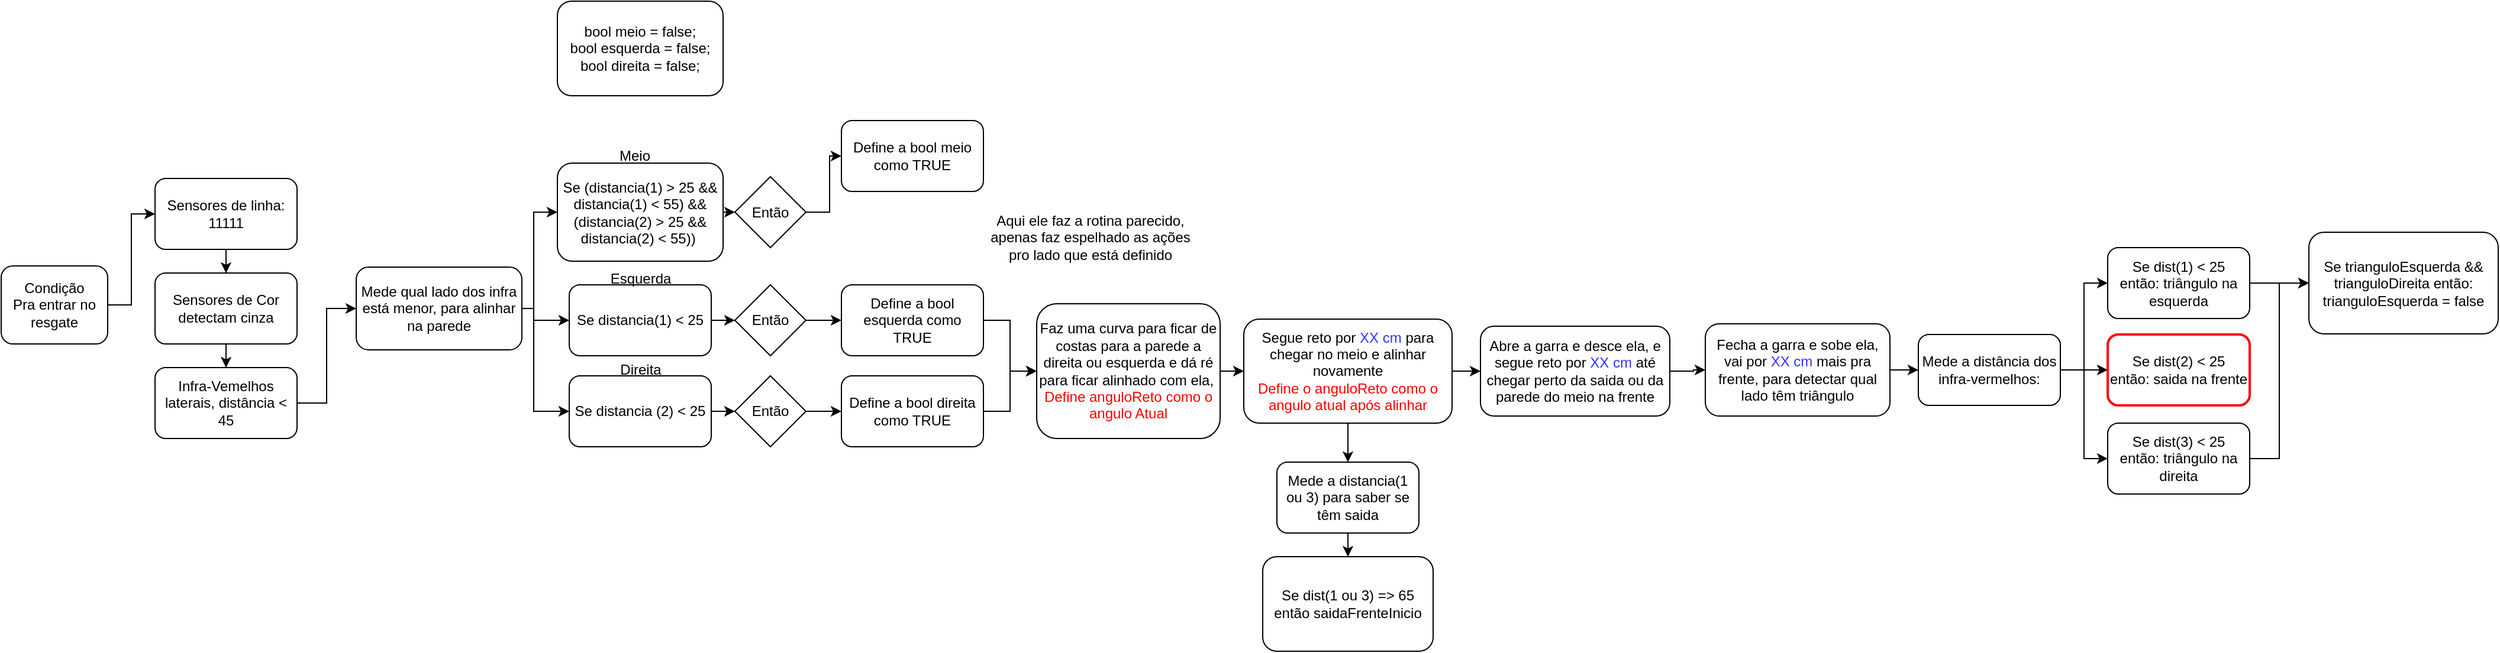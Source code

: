 <mxfile version="28.0.7">
  <diagram name="Página-1" id="JhZTsb_DySSi7lP2PZhg">
    <mxGraphModel dx="1188" dy="648" grid="1" gridSize="10" guides="1" tooltips="1" connect="1" arrows="1" fold="1" page="1" pageScale="1" pageWidth="4681" pageHeight="3300" math="0" shadow="0">
      <root>
        <mxCell id="0" />
        <mxCell id="1" parent="0" />
        <mxCell id="Vmo0kVv--W6r2WOHqqZs-3" style="edgeStyle=orthogonalEdgeStyle;rounded=0;orthogonalLoop=1;jettySize=auto;html=1;entryX=0;entryY=0.5;entryDx=0;entryDy=0;" edge="1" parent="1" source="Vmo0kVv--W6r2WOHqqZs-1" target="Vmo0kVv--W6r2WOHqqZs-2">
          <mxGeometry relative="1" as="geometry" />
        </mxCell>
        <mxCell id="Vmo0kVv--W6r2WOHqqZs-1" value="Condição&lt;div&gt;Pra entrar no resgate&lt;/div&gt;" style="rounded=1;whiteSpace=wrap;html=1;" vertex="1" parent="1">
          <mxGeometry x="30" y="384" width="90" height="66" as="geometry" />
        </mxCell>
        <mxCell id="Vmo0kVv--W6r2WOHqqZs-6" style="edgeStyle=orthogonalEdgeStyle;rounded=0;orthogonalLoop=1;jettySize=auto;html=1;entryX=0.5;entryY=0;entryDx=0;entryDy=0;" edge="1" parent="1" source="Vmo0kVv--W6r2WOHqqZs-2" target="Vmo0kVv--W6r2WOHqqZs-4">
          <mxGeometry relative="1" as="geometry" />
        </mxCell>
        <mxCell id="Vmo0kVv--W6r2WOHqqZs-2" value="Sensores de linha:&lt;br&gt;11111" style="rounded=1;whiteSpace=wrap;html=1;" vertex="1" parent="1">
          <mxGeometry x="160" y="310" width="120" height="60" as="geometry" />
        </mxCell>
        <mxCell id="Vmo0kVv--W6r2WOHqqZs-8" style="edgeStyle=orthogonalEdgeStyle;rounded=0;orthogonalLoop=1;jettySize=auto;html=1;entryX=0.5;entryY=0;entryDx=0;entryDy=0;" edge="1" parent="1" source="Vmo0kVv--W6r2WOHqqZs-4" target="Vmo0kVv--W6r2WOHqqZs-7">
          <mxGeometry relative="1" as="geometry" />
        </mxCell>
        <mxCell id="Vmo0kVv--W6r2WOHqqZs-4" value="Sensores de Cor detectam cinza" style="rounded=1;whiteSpace=wrap;html=1;" vertex="1" parent="1">
          <mxGeometry x="160" y="390" width="120" height="60" as="geometry" />
        </mxCell>
        <mxCell id="Vmo0kVv--W6r2WOHqqZs-10" style="edgeStyle=orthogonalEdgeStyle;rounded=0;orthogonalLoop=1;jettySize=auto;html=1;entryX=0;entryY=0.5;entryDx=0;entryDy=0;" edge="1" parent="1" source="Vmo0kVv--W6r2WOHqqZs-7" target="Vmo0kVv--W6r2WOHqqZs-9">
          <mxGeometry relative="1" as="geometry" />
        </mxCell>
        <mxCell id="Vmo0kVv--W6r2WOHqqZs-7" value="Infra-Vemelhos laterais, distância &amp;lt; 45" style="rounded=1;whiteSpace=wrap;html=1;" vertex="1" parent="1">
          <mxGeometry x="160" y="470" width="120" height="60" as="geometry" />
        </mxCell>
        <mxCell id="Vmo0kVv--W6r2WOHqqZs-17" style="edgeStyle=orthogonalEdgeStyle;rounded=0;orthogonalLoop=1;jettySize=auto;html=1;entryX=0;entryY=0.5;entryDx=0;entryDy=0;" edge="1" parent="1" source="Vmo0kVv--W6r2WOHqqZs-9" target="Vmo0kVv--W6r2WOHqqZs-13">
          <mxGeometry relative="1" as="geometry">
            <Array as="points">
              <mxPoint x="480" y="420" />
              <mxPoint x="480" y="339" />
            </Array>
          </mxGeometry>
        </mxCell>
        <mxCell id="Vmo0kVv--W6r2WOHqqZs-18" style="edgeStyle=orthogonalEdgeStyle;rounded=0;orthogonalLoop=1;jettySize=auto;html=1;exitX=1;exitY=0.5;exitDx=0;exitDy=0;entryX=0;entryY=0.5;entryDx=0;entryDy=0;" edge="1" parent="1" source="Vmo0kVv--W6r2WOHqqZs-9" target="Vmo0kVv--W6r2WOHqqZs-11">
          <mxGeometry relative="1" as="geometry">
            <Array as="points">
              <mxPoint x="480" y="420" />
              <mxPoint x="480" y="430" />
            </Array>
          </mxGeometry>
        </mxCell>
        <mxCell id="Vmo0kVv--W6r2WOHqqZs-19" style="edgeStyle=orthogonalEdgeStyle;rounded=0;orthogonalLoop=1;jettySize=auto;html=1;exitX=1;exitY=0.5;exitDx=0;exitDy=0;entryX=0;entryY=0.5;entryDx=0;entryDy=0;" edge="1" parent="1" source="Vmo0kVv--W6r2WOHqqZs-9" target="Vmo0kVv--W6r2WOHqqZs-12">
          <mxGeometry relative="1" as="geometry">
            <Array as="points">
              <mxPoint x="480" y="420" />
              <mxPoint x="480" y="507" />
            </Array>
          </mxGeometry>
        </mxCell>
        <mxCell id="Vmo0kVv--W6r2WOHqqZs-9" value="Mede qual lado dos infra está menor, para alinhar na parede" style="rounded=1;whiteSpace=wrap;html=1;" vertex="1" parent="1">
          <mxGeometry x="330" y="385" width="140" height="70" as="geometry" />
        </mxCell>
        <mxCell id="Vmo0kVv--W6r2WOHqqZs-25" style="edgeStyle=orthogonalEdgeStyle;rounded=0;orthogonalLoop=1;jettySize=auto;html=1;exitX=1;exitY=0.5;exitDx=0;exitDy=0;entryX=0;entryY=0.5;entryDx=0;entryDy=0;" edge="1" parent="1" source="Vmo0kVv--W6r2WOHqqZs-11" target="Vmo0kVv--W6r2WOHqqZs-21">
          <mxGeometry relative="1" as="geometry" />
        </mxCell>
        <mxCell id="Vmo0kVv--W6r2WOHqqZs-11" value="Se distancia(1) &amp;lt; 25" style="rounded=1;whiteSpace=wrap;html=1;" vertex="1" parent="1">
          <mxGeometry x="510" y="400" width="120" height="60" as="geometry" />
        </mxCell>
        <mxCell id="Vmo0kVv--W6r2WOHqqZs-26" style="edgeStyle=orthogonalEdgeStyle;rounded=0;orthogonalLoop=1;jettySize=auto;html=1;exitX=1;exitY=0.5;exitDx=0;exitDy=0;entryX=0;entryY=0.5;entryDx=0;entryDy=0;" edge="1" parent="1" source="Vmo0kVv--W6r2WOHqqZs-12" target="Vmo0kVv--W6r2WOHqqZs-22">
          <mxGeometry relative="1" as="geometry" />
        </mxCell>
        <mxCell id="Vmo0kVv--W6r2WOHqqZs-12" value="Se distancia (2) &amp;lt; 25" style="rounded=1;whiteSpace=wrap;html=1;" vertex="1" parent="1">
          <mxGeometry x="510" y="477" width="120" height="60" as="geometry" />
        </mxCell>
        <mxCell id="Vmo0kVv--W6r2WOHqqZs-24" style="edgeStyle=orthogonalEdgeStyle;rounded=0;orthogonalLoop=1;jettySize=auto;html=1;exitX=1;exitY=0.5;exitDx=0;exitDy=0;entryX=0;entryY=0.5;entryDx=0;entryDy=0;" edge="1" parent="1" source="Vmo0kVv--W6r2WOHqqZs-13" target="Vmo0kVv--W6r2WOHqqZs-23">
          <mxGeometry relative="1" as="geometry" />
        </mxCell>
        <mxCell id="Vmo0kVv--W6r2WOHqqZs-13" value="Se (distancia(1) &amp;gt; 25 &amp;amp;&amp;amp; distancia(1) &amp;lt; 55) &amp;amp;&amp;amp; (distancia(2) &amp;gt; 25 &amp;amp;&amp;amp; distancia(2) &amp;lt; 55))&amp;nbsp;" style="rounded=1;whiteSpace=wrap;html=1;" vertex="1" parent="1">
          <mxGeometry x="500" y="297" width="140" height="83" as="geometry" />
        </mxCell>
        <mxCell id="Vmo0kVv--W6r2WOHqqZs-14" value="Meio" style="text;html=1;align=center;verticalAlign=middle;resizable=0;points=[];autosize=1;strokeColor=none;fillColor=none;" vertex="1" parent="1">
          <mxGeometry x="540" y="276" width="50" height="30" as="geometry" />
        </mxCell>
        <mxCell id="Vmo0kVv--W6r2WOHqqZs-15" value="Esquerda" style="text;html=1;align=center;verticalAlign=middle;resizable=0;points=[];autosize=1;strokeColor=none;fillColor=none;" vertex="1" parent="1">
          <mxGeometry x="535" y="380" width="70" height="30" as="geometry" />
        </mxCell>
        <mxCell id="Vmo0kVv--W6r2WOHqqZs-16" value="Direita" style="text;html=1;align=center;verticalAlign=middle;resizable=0;points=[];autosize=1;strokeColor=none;fillColor=none;" vertex="1" parent="1">
          <mxGeometry x="540" y="457" width="60" height="30" as="geometry" />
        </mxCell>
        <mxCell id="Vmo0kVv--W6r2WOHqqZs-31" style="edgeStyle=orthogonalEdgeStyle;rounded=0;orthogonalLoop=1;jettySize=auto;html=1;exitX=1;exitY=0.5;exitDx=0;exitDy=0;entryX=0;entryY=0.5;entryDx=0;entryDy=0;" edge="1" parent="1" source="Vmo0kVv--W6r2WOHqqZs-21" target="Vmo0kVv--W6r2WOHqqZs-27">
          <mxGeometry relative="1" as="geometry" />
        </mxCell>
        <mxCell id="Vmo0kVv--W6r2WOHqqZs-21" value="Então" style="rhombus;whiteSpace=wrap;html=1;" vertex="1" parent="1">
          <mxGeometry x="650" y="400" width="60" height="60" as="geometry" />
        </mxCell>
        <mxCell id="Vmo0kVv--W6r2WOHqqZs-32" style="edgeStyle=orthogonalEdgeStyle;rounded=0;orthogonalLoop=1;jettySize=auto;html=1;exitX=1;exitY=0.5;exitDx=0;exitDy=0;entryX=0;entryY=0.5;entryDx=0;entryDy=0;" edge="1" parent="1" source="Vmo0kVv--W6r2WOHqqZs-22" target="Vmo0kVv--W6r2WOHqqZs-28">
          <mxGeometry relative="1" as="geometry" />
        </mxCell>
        <mxCell id="Vmo0kVv--W6r2WOHqqZs-22" value="Então" style="rhombus;whiteSpace=wrap;html=1;" vertex="1" parent="1">
          <mxGeometry x="650" y="477" width="60" height="60" as="geometry" />
        </mxCell>
        <mxCell id="Vmo0kVv--W6r2WOHqqZs-30" style="edgeStyle=orthogonalEdgeStyle;rounded=0;orthogonalLoop=1;jettySize=auto;html=1;exitX=1;exitY=0.5;exitDx=0;exitDy=0;entryX=0;entryY=0.5;entryDx=0;entryDy=0;" edge="1" parent="1" source="Vmo0kVv--W6r2WOHqqZs-23" target="Vmo0kVv--W6r2WOHqqZs-29">
          <mxGeometry relative="1" as="geometry" />
        </mxCell>
        <mxCell id="Vmo0kVv--W6r2WOHqqZs-23" value="Então" style="rhombus;whiteSpace=wrap;html=1;" vertex="1" parent="1">
          <mxGeometry x="650" y="308.5" width="60" height="60" as="geometry" />
        </mxCell>
        <mxCell id="Vmo0kVv--W6r2WOHqqZs-38" style="edgeStyle=orthogonalEdgeStyle;rounded=0;orthogonalLoop=1;jettySize=auto;html=1;exitX=1;exitY=0.5;exitDx=0;exitDy=0;entryX=0;entryY=0.5;entryDx=0;entryDy=0;" edge="1" parent="1" source="Vmo0kVv--W6r2WOHqqZs-27" target="Vmo0kVv--W6r2WOHqqZs-36">
          <mxGeometry relative="1" as="geometry" />
        </mxCell>
        <mxCell id="Vmo0kVv--W6r2WOHqqZs-27" value="Define a bool esquerda como TRUE" style="rounded=1;whiteSpace=wrap;html=1;" vertex="1" parent="1">
          <mxGeometry x="740" y="400" width="120" height="60" as="geometry" />
        </mxCell>
        <mxCell id="Vmo0kVv--W6r2WOHqqZs-37" style="edgeStyle=orthogonalEdgeStyle;rounded=0;orthogonalLoop=1;jettySize=auto;html=1;exitX=1;exitY=0.5;exitDx=0;exitDy=0;entryX=0;entryY=0.5;entryDx=0;entryDy=0;" edge="1" parent="1" source="Vmo0kVv--W6r2WOHqqZs-28" target="Vmo0kVv--W6r2WOHqqZs-36">
          <mxGeometry relative="1" as="geometry" />
        </mxCell>
        <mxCell id="Vmo0kVv--W6r2WOHqqZs-28" value="Define a bool direita como TRUE" style="rounded=1;whiteSpace=wrap;html=1;" vertex="1" parent="1">
          <mxGeometry x="740" y="477" width="120" height="60" as="geometry" />
        </mxCell>
        <mxCell id="Vmo0kVv--W6r2WOHqqZs-29" value="Define a bool meio como TRUE" style="rounded=1;whiteSpace=wrap;html=1;" vertex="1" parent="1">
          <mxGeometry x="740" y="261" width="120" height="60" as="geometry" />
        </mxCell>
        <mxCell id="Vmo0kVv--W6r2WOHqqZs-34" value="Aqui ele faz a rotina parecido,&lt;br&gt;apenas faz espelhado as ações&lt;br&gt;pro lado que está definido" style="text;html=1;align=center;verticalAlign=middle;resizable=0;points=[];autosize=1;strokeColor=none;fillColor=none;" vertex="1" parent="1">
          <mxGeometry x="855" y="330" width="190" height="60" as="geometry" />
        </mxCell>
        <mxCell id="Vmo0kVv--W6r2WOHqqZs-35" value="bool meio = false;&lt;br&gt;bool esquerda = false;&lt;div&gt;bool direita = false;&lt;/div&gt;" style="rounded=1;whiteSpace=wrap;html=1;" vertex="1" parent="1">
          <mxGeometry x="500" y="160" width="140" height="80" as="geometry" />
        </mxCell>
        <mxCell id="Vmo0kVv--W6r2WOHqqZs-40" style="edgeStyle=orthogonalEdgeStyle;rounded=0;orthogonalLoop=1;jettySize=auto;html=1;entryX=0;entryY=0.5;entryDx=0;entryDy=0;" edge="1" parent="1" source="Vmo0kVv--W6r2WOHqqZs-36" target="Vmo0kVv--W6r2WOHqqZs-39">
          <mxGeometry relative="1" as="geometry" />
        </mxCell>
        <mxCell id="Vmo0kVv--W6r2WOHqqZs-36" value="Faz uma curva para ficar de costas para a parede a direita ou esquerda e dá ré para ficar alinhado com ela,&amp;nbsp;&lt;div&gt;&lt;font style=&quot;color: light-dark(rgb(255, 0, 0), rgb(255, 0, 0));&quot;&gt;Define anguloReto como o angulo Atual&lt;/font&gt;&lt;/div&gt;" style="rounded=1;whiteSpace=wrap;html=1;" vertex="1" parent="1">
          <mxGeometry x="905" y="416" width="155" height="114" as="geometry" />
        </mxCell>
        <mxCell id="Vmo0kVv--W6r2WOHqqZs-43" value="" style="edgeStyle=orthogonalEdgeStyle;rounded=0;orthogonalLoop=1;jettySize=auto;html=1;" edge="1" parent="1" source="Vmo0kVv--W6r2WOHqqZs-39" target="Vmo0kVv--W6r2WOHqqZs-41">
          <mxGeometry relative="1" as="geometry">
            <Array as="points">
              <mxPoint x="1280" y="473" />
              <mxPoint x="1280" y="473" />
            </Array>
          </mxGeometry>
        </mxCell>
        <mxCell id="Vmo0kVv--W6r2WOHqqZs-60" style="edgeStyle=orthogonalEdgeStyle;rounded=0;orthogonalLoop=1;jettySize=auto;html=1;entryX=0.5;entryY=0;entryDx=0;entryDy=0;" edge="1" parent="1" source="Vmo0kVv--W6r2WOHqqZs-39" target="Vmo0kVv--W6r2WOHqqZs-59">
          <mxGeometry relative="1" as="geometry" />
        </mxCell>
        <mxCell id="Vmo0kVv--W6r2WOHqqZs-39" value="Segue reto por &lt;font style=&quot;color: rgb(51, 51, 255);&quot;&gt;XX cm&lt;/font&gt; para chegar no meio e alinhar novamente&lt;br&gt;&lt;font style=&quot;color: light-dark(rgb(255, 0, 0), rgb(255, 0, 0));&quot;&gt;Define o anguloReto como o angulo atual após alinhar&lt;/font&gt;" style="rounded=1;whiteSpace=wrap;html=1;" vertex="1" parent="1">
          <mxGeometry x="1080" y="429" width="176" height="88" as="geometry" />
        </mxCell>
        <mxCell id="Vmo0kVv--W6r2WOHqqZs-47" style="edgeStyle=orthogonalEdgeStyle;rounded=0;orthogonalLoop=1;jettySize=auto;html=1;entryX=0;entryY=0.5;entryDx=0;entryDy=0;" edge="1" parent="1" source="Vmo0kVv--W6r2WOHqqZs-41" target="Vmo0kVv--W6r2WOHqqZs-45">
          <mxGeometry relative="1" as="geometry" />
        </mxCell>
        <mxCell id="Vmo0kVv--W6r2WOHqqZs-41" value="Abre a garra e desce ela, e segue reto por &lt;font style=&quot;color: rgb(51, 51, 255);&quot;&gt;XX cm&lt;/font&gt; até chegar perto da saida ou da parede do meio na frente" style="rounded=1;whiteSpace=wrap;html=1;" vertex="1" parent="1">
          <mxGeometry x="1280" y="435" width="160" height="76" as="geometry" />
        </mxCell>
        <mxCell id="Vmo0kVv--W6r2WOHqqZs-49" style="edgeStyle=orthogonalEdgeStyle;rounded=0;orthogonalLoop=1;jettySize=auto;html=1;entryX=0;entryY=0.5;entryDx=0;entryDy=0;" edge="1" parent="1" source="Vmo0kVv--W6r2WOHqqZs-45" target="Vmo0kVv--W6r2WOHqqZs-48">
          <mxGeometry relative="1" as="geometry" />
        </mxCell>
        <mxCell id="Vmo0kVv--W6r2WOHqqZs-45" value="Fecha a garra e sobe ela, vai por &lt;font style=&quot;color: rgb(51, 51, 255);&quot;&gt;XX cm&lt;/font&gt; mais pra frente, para detectar qual lado têm triângulo" style="rounded=1;whiteSpace=wrap;html=1;" vertex="1" parent="1">
          <mxGeometry x="1470" y="433" width="156" height="78" as="geometry" />
        </mxCell>
        <mxCell id="Vmo0kVv--W6r2WOHqqZs-53" style="edgeStyle=orthogonalEdgeStyle;rounded=0;orthogonalLoop=1;jettySize=auto;html=1;entryX=0;entryY=0.5;entryDx=0;entryDy=0;" edge="1" parent="1" source="Vmo0kVv--W6r2WOHqqZs-48" target="Vmo0kVv--W6r2WOHqqZs-50">
          <mxGeometry relative="1" as="geometry" />
        </mxCell>
        <mxCell id="Vmo0kVv--W6r2WOHqqZs-54" style="edgeStyle=orthogonalEdgeStyle;rounded=0;orthogonalLoop=1;jettySize=auto;html=1;entryX=0;entryY=0.5;entryDx=0;entryDy=0;" edge="1" parent="1" source="Vmo0kVv--W6r2WOHqqZs-48" target="Vmo0kVv--W6r2WOHqqZs-51">
          <mxGeometry relative="1" as="geometry" />
        </mxCell>
        <mxCell id="Vmo0kVv--W6r2WOHqqZs-55" style="edgeStyle=orthogonalEdgeStyle;rounded=0;orthogonalLoop=1;jettySize=auto;html=1;exitX=1;exitY=0.5;exitDx=0;exitDy=0;entryX=0;entryY=0.5;entryDx=0;entryDy=0;" edge="1" parent="1" source="Vmo0kVv--W6r2WOHqqZs-48" target="Vmo0kVv--W6r2WOHqqZs-52">
          <mxGeometry relative="1" as="geometry" />
        </mxCell>
        <mxCell id="Vmo0kVv--W6r2WOHqqZs-48" value="Mede a distância dos infra-vermelhos:" style="rounded=1;whiteSpace=wrap;html=1;" vertex="1" parent="1">
          <mxGeometry x="1650" y="442" width="120" height="60" as="geometry" />
        </mxCell>
        <mxCell id="Vmo0kVv--W6r2WOHqqZs-57" style="edgeStyle=orthogonalEdgeStyle;rounded=0;orthogonalLoop=1;jettySize=auto;html=1;entryX=0;entryY=0.5;entryDx=0;entryDy=0;" edge="1" parent="1" source="Vmo0kVv--W6r2WOHqqZs-50" target="Vmo0kVv--W6r2WOHqqZs-56">
          <mxGeometry relative="1" as="geometry" />
        </mxCell>
        <mxCell id="Vmo0kVv--W6r2WOHqqZs-50" value="Se dist(1) &amp;lt; 25&lt;div&gt;então: triângulo na esquerda&lt;/div&gt;" style="rounded=1;whiteSpace=wrap;html=1;" vertex="1" parent="1">
          <mxGeometry x="1810" y="368.5" width="120" height="60" as="geometry" />
        </mxCell>
        <mxCell id="Vmo0kVv--W6r2WOHqqZs-51" value="Se dist(2) &amp;lt; 25&lt;div&gt;então: saida na frente&lt;/div&gt;" style="rounded=1;whiteSpace=wrap;html=1;strokeColor=light-dark(#FF0000,#FF0000);strokeWidth=2;" vertex="1" parent="1">
          <mxGeometry x="1810" y="442" width="120" height="60" as="geometry" />
        </mxCell>
        <mxCell id="Vmo0kVv--W6r2WOHqqZs-58" style="edgeStyle=orthogonalEdgeStyle;rounded=0;orthogonalLoop=1;jettySize=auto;html=1;entryX=0;entryY=0.5;entryDx=0;entryDy=0;" edge="1" parent="1" source="Vmo0kVv--W6r2WOHqqZs-52" target="Vmo0kVv--W6r2WOHqqZs-56">
          <mxGeometry relative="1" as="geometry" />
        </mxCell>
        <mxCell id="Vmo0kVv--W6r2WOHqqZs-52" value="Se dist(3) &amp;lt; 25&lt;div&gt;então: triângulo na direita&lt;/div&gt;" style="rounded=1;whiteSpace=wrap;html=1;" vertex="1" parent="1">
          <mxGeometry x="1810" y="517" width="120" height="60" as="geometry" />
        </mxCell>
        <mxCell id="Vmo0kVv--W6r2WOHqqZs-56" value="Se trianguloEsquerda &amp;amp;&amp;amp; trianguloDireita então: trianguloEsquerda = false" style="rounded=1;whiteSpace=wrap;html=1;" vertex="1" parent="1">
          <mxGeometry x="1980" y="355.5" width="160" height="86" as="geometry" />
        </mxCell>
        <mxCell id="Vmo0kVv--W6r2WOHqqZs-62" style="edgeStyle=orthogonalEdgeStyle;rounded=0;orthogonalLoop=1;jettySize=auto;html=1;exitX=0.5;exitY=1;exitDx=0;exitDy=0;entryX=0.5;entryY=0;entryDx=0;entryDy=0;" edge="1" parent="1" source="Vmo0kVv--W6r2WOHqqZs-59" target="Vmo0kVv--W6r2WOHqqZs-61">
          <mxGeometry relative="1" as="geometry" />
        </mxCell>
        <mxCell id="Vmo0kVv--W6r2WOHqqZs-59" value="Mede a distancia(1 ou 3) para saber se têm saida" style="rounded=1;whiteSpace=wrap;html=1;" vertex="1" parent="1">
          <mxGeometry x="1108" y="550" width="120" height="60" as="geometry" />
        </mxCell>
        <mxCell id="Vmo0kVv--W6r2WOHqqZs-61" value="Se dist(1 ou 3) =&amp;gt; 65&lt;div&gt;então saidaFrenteInicio&lt;/div&gt;" style="rounded=1;whiteSpace=wrap;html=1;" vertex="1" parent="1">
          <mxGeometry x="1096" y="630" width="144" height="80" as="geometry" />
        </mxCell>
      </root>
    </mxGraphModel>
  </diagram>
</mxfile>
